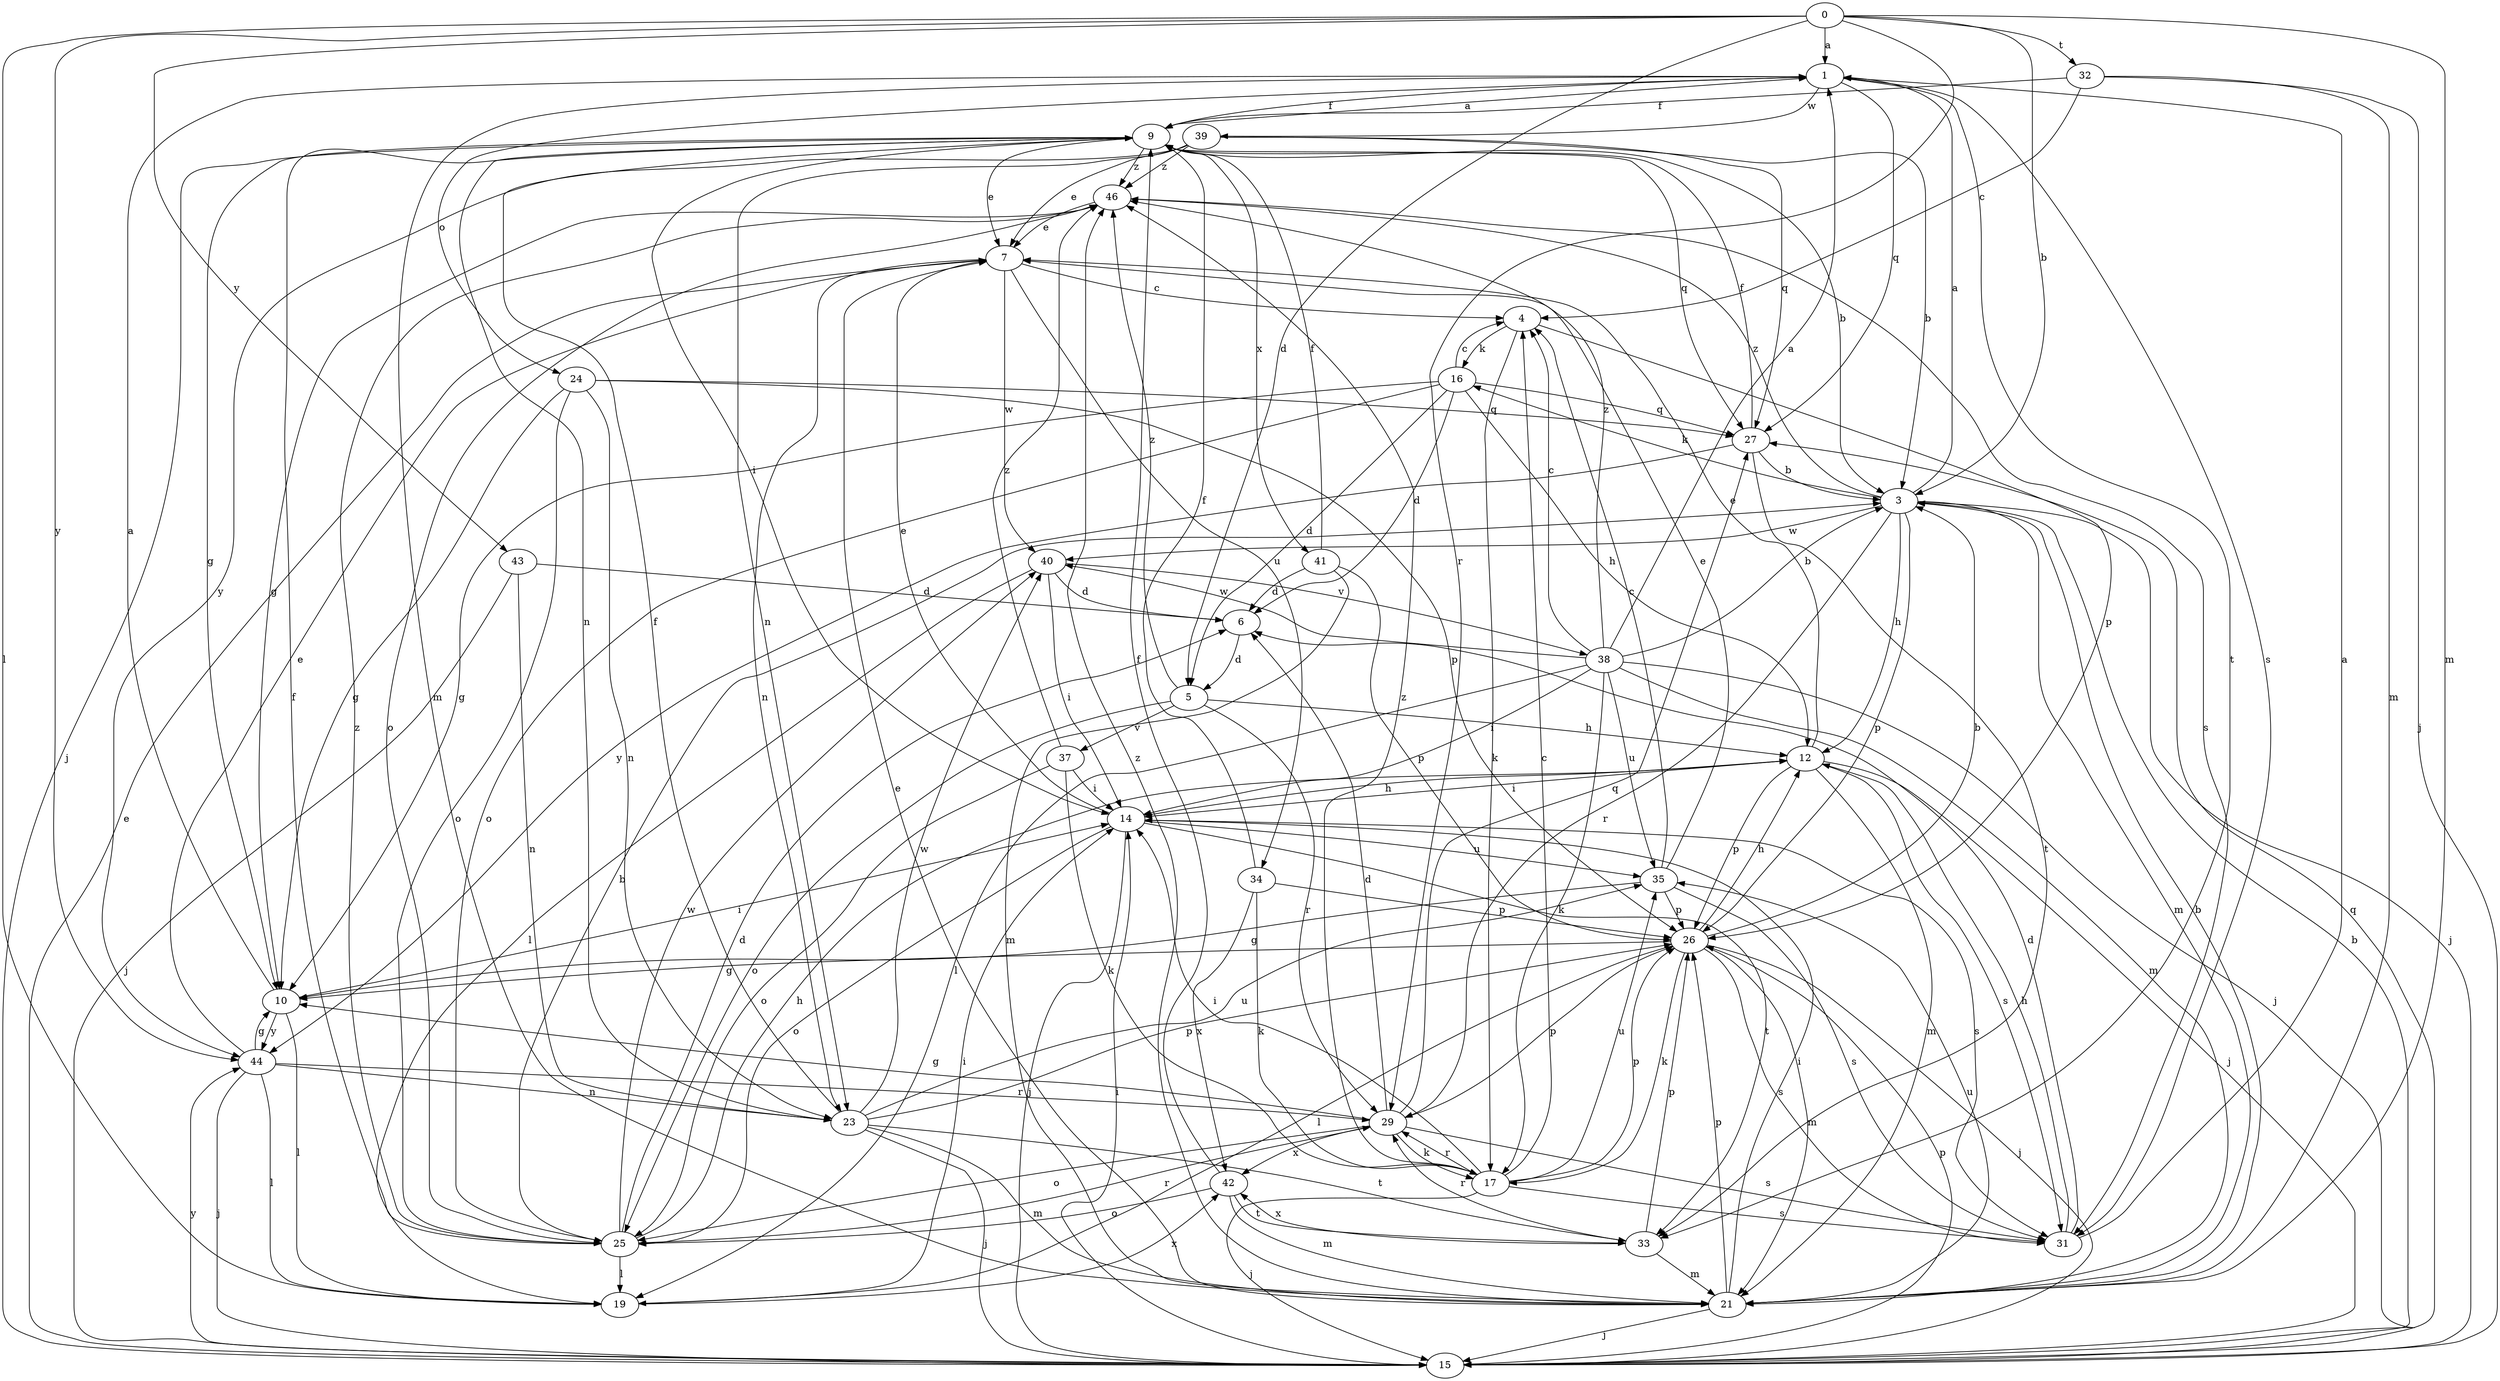 strict digraph  {
0;
1;
3;
4;
5;
6;
7;
9;
10;
12;
14;
15;
16;
17;
19;
21;
23;
24;
25;
26;
27;
29;
31;
32;
33;
34;
35;
37;
38;
39;
40;
41;
42;
43;
44;
46;
0 -> 1  [label=a];
0 -> 3  [label=b];
0 -> 5  [label=d];
0 -> 19  [label=l];
0 -> 21  [label=m];
0 -> 29  [label=r];
0 -> 32  [label=t];
0 -> 43  [label=y];
0 -> 44  [label=y];
1 -> 9  [label=f];
1 -> 21  [label=m];
1 -> 24  [label=o];
1 -> 27  [label=q];
1 -> 31  [label=s];
1 -> 33  [label=t];
1 -> 39  [label=w];
3 -> 1  [label=a];
3 -> 12  [label=h];
3 -> 15  [label=j];
3 -> 16  [label=k];
3 -> 21  [label=m];
3 -> 26  [label=p];
3 -> 29  [label=r];
3 -> 40  [label=w];
3 -> 46  [label=z];
4 -> 16  [label=k];
4 -> 17  [label=k];
4 -> 26  [label=p];
5 -> 12  [label=h];
5 -> 25  [label=o];
5 -> 29  [label=r];
5 -> 37  [label=v];
5 -> 46  [label=z];
6 -> 5  [label=d];
7 -> 4  [label=c];
7 -> 23  [label=n];
7 -> 34  [label=u];
7 -> 40  [label=w];
9 -> 1  [label=a];
9 -> 3  [label=b];
9 -> 7  [label=e];
9 -> 10  [label=g];
9 -> 14  [label=i];
9 -> 15  [label=j];
9 -> 23  [label=n];
9 -> 27  [label=q];
9 -> 41  [label=x];
9 -> 46  [label=z];
10 -> 1  [label=a];
10 -> 14  [label=i];
10 -> 19  [label=l];
10 -> 44  [label=y];
12 -> 7  [label=e];
12 -> 14  [label=i];
12 -> 15  [label=j];
12 -> 21  [label=m];
12 -> 26  [label=p];
12 -> 31  [label=s];
14 -> 7  [label=e];
14 -> 12  [label=h];
14 -> 15  [label=j];
14 -> 25  [label=o];
14 -> 31  [label=s];
14 -> 33  [label=t];
14 -> 35  [label=u];
15 -> 3  [label=b];
15 -> 7  [label=e];
15 -> 14  [label=i];
15 -> 26  [label=p];
15 -> 27  [label=q];
15 -> 44  [label=y];
16 -> 4  [label=c];
16 -> 5  [label=d];
16 -> 6  [label=d];
16 -> 10  [label=g];
16 -> 12  [label=h];
16 -> 25  [label=o];
16 -> 27  [label=q];
17 -> 4  [label=c];
17 -> 14  [label=i];
17 -> 15  [label=j];
17 -> 26  [label=p];
17 -> 29  [label=r];
17 -> 31  [label=s];
17 -> 35  [label=u];
17 -> 46  [label=z];
19 -> 14  [label=i];
19 -> 42  [label=x];
21 -> 3  [label=b];
21 -> 7  [label=e];
21 -> 14  [label=i];
21 -> 15  [label=j];
21 -> 26  [label=p];
21 -> 35  [label=u];
21 -> 46  [label=z];
23 -> 9  [label=f];
23 -> 15  [label=j];
23 -> 21  [label=m];
23 -> 26  [label=p];
23 -> 33  [label=t];
23 -> 35  [label=u];
23 -> 40  [label=w];
24 -> 10  [label=g];
24 -> 23  [label=n];
24 -> 25  [label=o];
24 -> 26  [label=p];
24 -> 27  [label=q];
25 -> 3  [label=b];
25 -> 6  [label=d];
25 -> 9  [label=f];
25 -> 12  [label=h];
25 -> 19  [label=l];
25 -> 29  [label=r];
25 -> 40  [label=w];
25 -> 46  [label=z];
26 -> 3  [label=b];
26 -> 10  [label=g];
26 -> 12  [label=h];
26 -> 15  [label=j];
26 -> 17  [label=k];
26 -> 19  [label=l];
26 -> 21  [label=m];
26 -> 31  [label=s];
27 -> 3  [label=b];
27 -> 9  [label=f];
27 -> 33  [label=t];
27 -> 44  [label=y];
29 -> 6  [label=d];
29 -> 10  [label=g];
29 -> 17  [label=k];
29 -> 25  [label=o];
29 -> 26  [label=p];
29 -> 27  [label=q];
29 -> 31  [label=s];
29 -> 42  [label=x];
31 -> 1  [label=a];
31 -> 6  [label=d];
31 -> 12  [label=h];
32 -> 4  [label=c];
32 -> 9  [label=f];
32 -> 15  [label=j];
32 -> 21  [label=m];
33 -> 21  [label=m];
33 -> 26  [label=p];
33 -> 29  [label=r];
33 -> 42  [label=x];
34 -> 9  [label=f];
34 -> 17  [label=k];
34 -> 26  [label=p];
34 -> 42  [label=x];
35 -> 4  [label=c];
35 -> 7  [label=e];
35 -> 10  [label=g];
35 -> 26  [label=p];
35 -> 31  [label=s];
37 -> 14  [label=i];
37 -> 17  [label=k];
37 -> 25  [label=o];
37 -> 46  [label=z];
38 -> 1  [label=a];
38 -> 3  [label=b];
38 -> 4  [label=c];
38 -> 14  [label=i];
38 -> 15  [label=j];
38 -> 17  [label=k];
38 -> 19  [label=l];
38 -> 21  [label=m];
38 -> 35  [label=u];
38 -> 40  [label=w];
38 -> 46  [label=z];
39 -> 3  [label=b];
39 -> 7  [label=e];
39 -> 23  [label=n];
39 -> 27  [label=q];
39 -> 44  [label=y];
39 -> 46  [label=z];
40 -> 6  [label=d];
40 -> 14  [label=i];
40 -> 19  [label=l];
40 -> 38  [label=v];
41 -> 6  [label=d];
41 -> 9  [label=f];
41 -> 21  [label=m];
41 -> 26  [label=p];
42 -> 9  [label=f];
42 -> 21  [label=m];
42 -> 25  [label=o];
42 -> 33  [label=t];
43 -> 6  [label=d];
43 -> 15  [label=j];
43 -> 23  [label=n];
44 -> 7  [label=e];
44 -> 10  [label=g];
44 -> 15  [label=j];
44 -> 19  [label=l];
44 -> 23  [label=n];
44 -> 29  [label=r];
46 -> 7  [label=e];
46 -> 10  [label=g];
46 -> 25  [label=o];
46 -> 31  [label=s];
}
